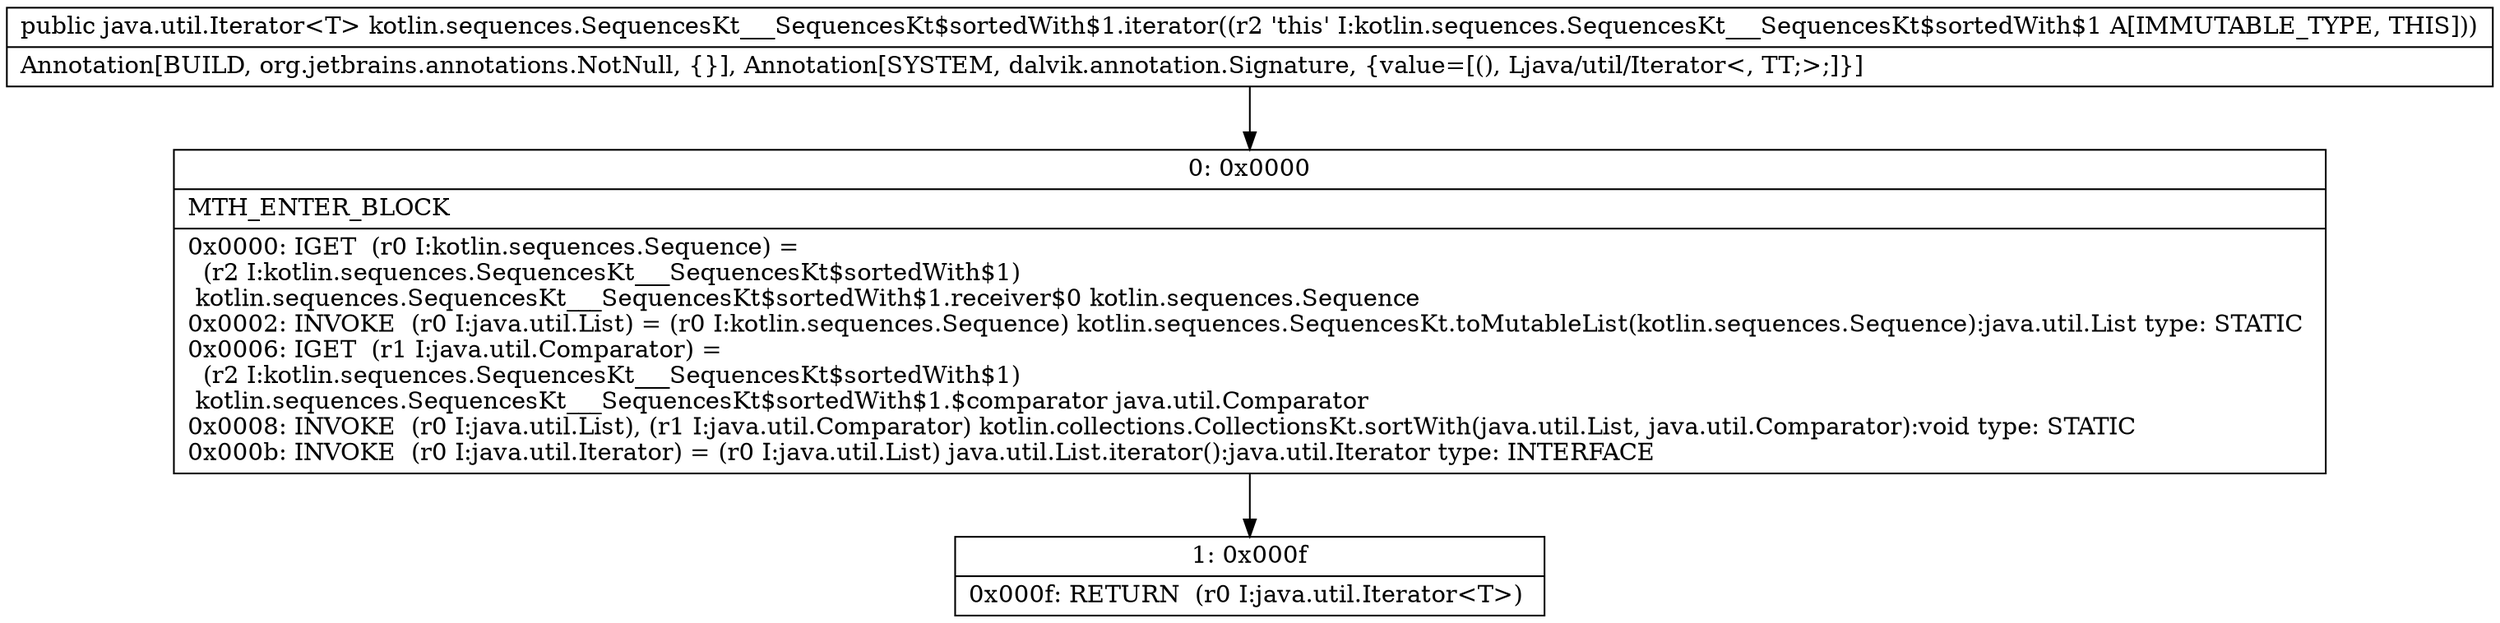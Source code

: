 digraph "CFG forkotlin.sequences.SequencesKt___SequencesKt$sortedWith$1.iterator()Ljava\/util\/Iterator;" {
Node_0 [shape=record,label="{0\:\ 0x0000|MTH_ENTER_BLOCK\l|0x0000: IGET  (r0 I:kotlin.sequences.Sequence) = \l  (r2 I:kotlin.sequences.SequencesKt___SequencesKt$sortedWith$1)\l kotlin.sequences.SequencesKt___SequencesKt$sortedWith$1.receiver$0 kotlin.sequences.Sequence \l0x0002: INVOKE  (r0 I:java.util.List) = (r0 I:kotlin.sequences.Sequence) kotlin.sequences.SequencesKt.toMutableList(kotlin.sequences.Sequence):java.util.List type: STATIC \l0x0006: IGET  (r1 I:java.util.Comparator) = \l  (r2 I:kotlin.sequences.SequencesKt___SequencesKt$sortedWith$1)\l kotlin.sequences.SequencesKt___SequencesKt$sortedWith$1.$comparator java.util.Comparator \l0x0008: INVOKE  (r0 I:java.util.List), (r1 I:java.util.Comparator) kotlin.collections.CollectionsKt.sortWith(java.util.List, java.util.Comparator):void type: STATIC \l0x000b: INVOKE  (r0 I:java.util.Iterator) = (r0 I:java.util.List) java.util.List.iterator():java.util.Iterator type: INTERFACE \l}"];
Node_1 [shape=record,label="{1\:\ 0x000f|0x000f: RETURN  (r0 I:java.util.Iterator\<T\>) \l}"];
MethodNode[shape=record,label="{public java.util.Iterator\<T\> kotlin.sequences.SequencesKt___SequencesKt$sortedWith$1.iterator((r2 'this' I:kotlin.sequences.SequencesKt___SequencesKt$sortedWith$1 A[IMMUTABLE_TYPE, THIS]))  | Annotation[BUILD, org.jetbrains.annotations.NotNull, \{\}], Annotation[SYSTEM, dalvik.annotation.Signature, \{value=[(), Ljava\/util\/Iterator\<, TT;\>;]\}]\l}"];
MethodNode -> Node_0;
Node_0 -> Node_1;
}

